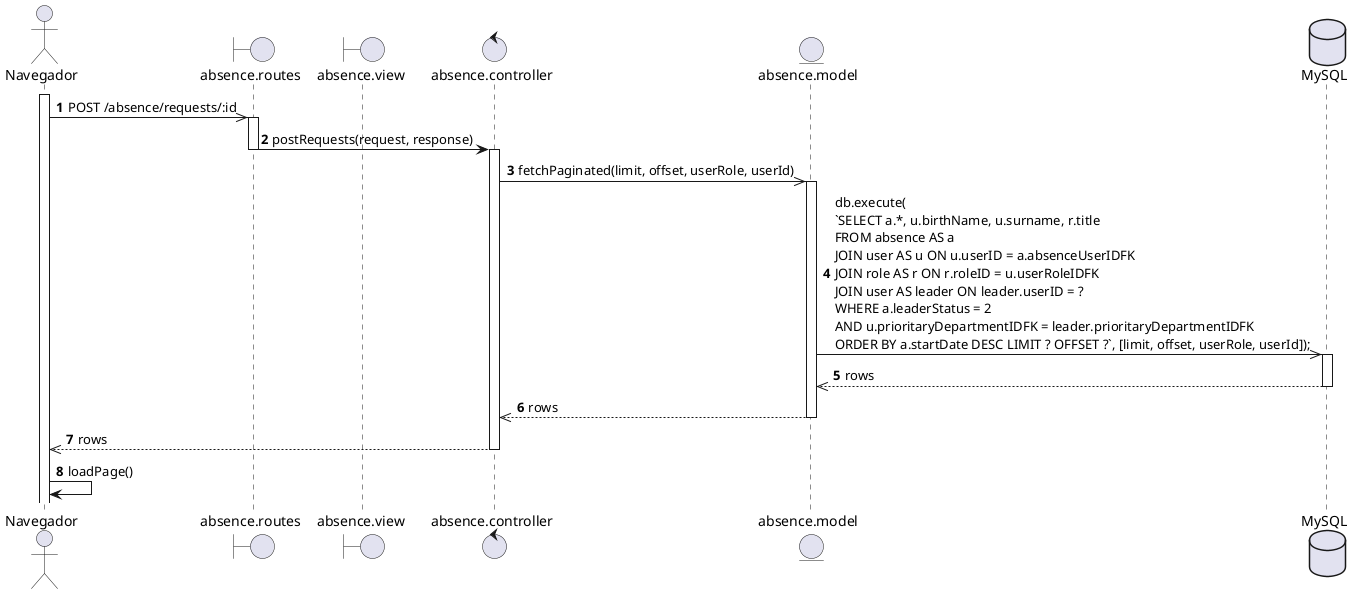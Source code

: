 @startuml CU018 - Líder registra respuesta hacia ausencia de colaborador - Diagrama de secuencia
actor Navegador
boundary "absence.routes" as Routes
boundary "absence.view" as View
control "absence.controller" as Controller
entity "absence.model" as Model
database "MySQL" as DB

autonumber

' El Navegador envía la petición AJAX para registrar la respuesta a la ausencia
activate Navegador
Navegador ->> Routes: POST /absence/requests/:id

activate Routes
Routes -> Controller: postRequests(request, response)
deactivate Routes
activate Controller

' El controlador invoca al modelo para actualizar la respuesta de la ausencia
Controller ->> Model: fetchPaginated(limit, offset, userRole, userId)
activate Model

' El modelo ejecuta la consulta en la base de datos
Model ->> DB: db.execute(\n`SELECT a.*, u.birthName, u.surname, r.title\nFROM absence AS a\nJOIN user AS u ON u.userID = a.absenceUserIDFK\nJOIN role AS r ON r.roleID = u.userRoleIDFK\nJOIN user AS leader ON leader.userID = ?\nWHERE a.leaderStatus = 2\nAND u.prioritaryDepartmentIDFK = leader.prioritaryDepartmentIDFK\nORDER BY a.startDate DESC LIMIT ? OFFSET ?`, [limit, offset, userRole, userId]);
activate DB
DB -->> Model: rows
deactivate DB

Model -->> Controller: rows
deactivate Model

' El controlador procesa el resultado y prepara la respuesta para la vista (AJAX JSON o fragmento HTML)
Controller -->> Navegador: rows
deactivate Controller


' El Navegador procesa la respuesta y actualiza la interfaz
Navegador -> Navegador: loadPage()

@enduml